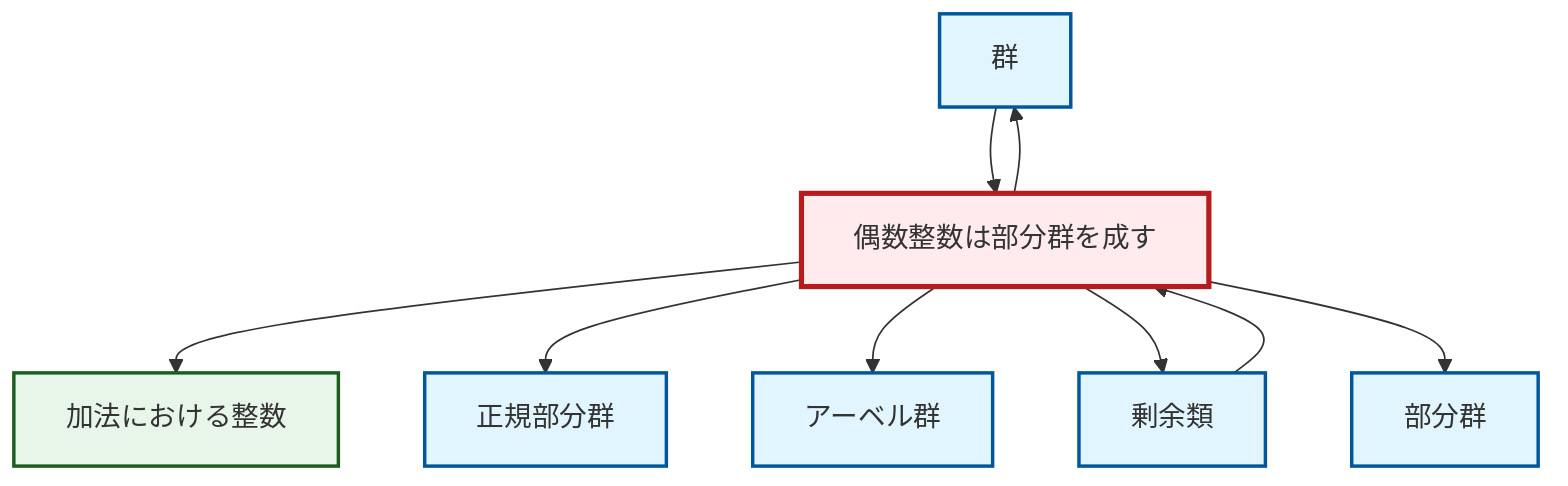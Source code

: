 graph TD
    classDef definition fill:#e1f5fe,stroke:#01579b,stroke-width:2px
    classDef theorem fill:#f3e5f5,stroke:#4a148c,stroke-width:2px
    classDef axiom fill:#fff3e0,stroke:#e65100,stroke-width:2px
    classDef example fill:#e8f5e9,stroke:#1b5e20,stroke-width:2px
    classDef current fill:#ffebee,stroke:#b71c1c,stroke-width:3px
    def-abelian-group["アーベル群"]:::definition
    def-group["群"]:::definition
    def-coset["剰余類"]:::definition
    def-normal-subgroup["正規部分群"]:::definition
    def-subgroup["部分群"]:::definition
    ex-integers-addition["加法における整数"]:::example
    ex-even-integers-subgroup["偶数整数は部分群を成す"]:::example
    ex-even-integers-subgroup --> ex-integers-addition
    ex-even-integers-subgroup --> def-normal-subgroup
    ex-even-integers-subgroup --> def-abelian-group
    ex-even-integers-subgroup --> def-coset
    ex-even-integers-subgroup --> def-subgroup
    def-group --> ex-even-integers-subgroup
    def-coset --> ex-even-integers-subgroup
    ex-even-integers-subgroup --> def-group
    class ex-even-integers-subgroup current